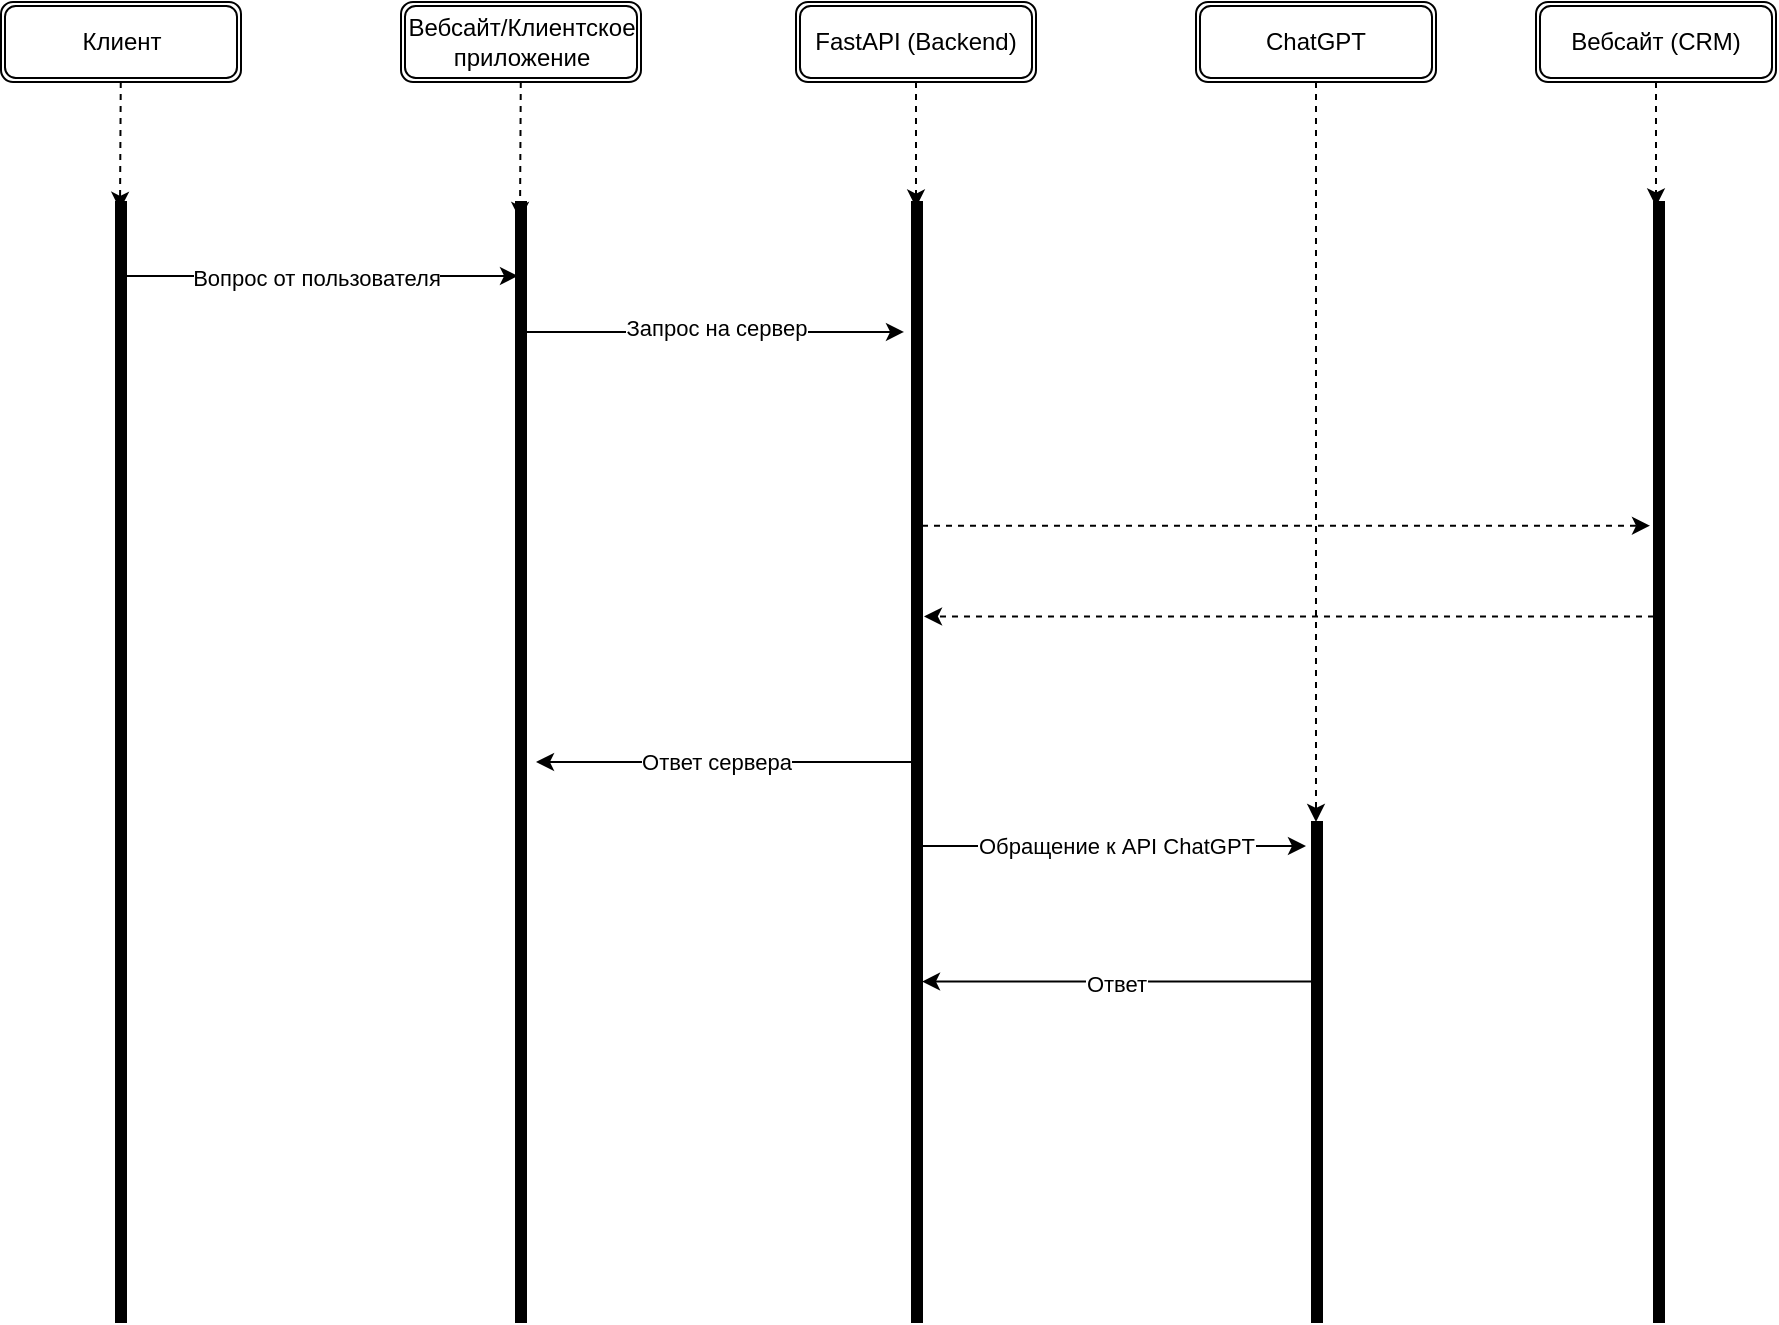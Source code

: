 <mxfile>
    <diagram id="pVMHrjWmogwYdBB5azaM" name="Страница 1">
        <mxGraphModel dx="1753" dy="1042" grid="1" gridSize="10" guides="1" tooltips="1" connect="1" arrows="1" fold="1" page="1" pageScale="1" pageWidth="827" pageHeight="1169" math="0" shadow="0">
            <root>
                <mxCell id="0"/>
                <mxCell id="1" parent="0"/>
                <mxCell id="253" style="edgeStyle=none;html=1;entryX=0.2;entryY=0.066;entryDx=0;entryDy=0;entryPerimeter=0;" edge="1" parent="1" source="251" target="252">
                    <mxGeometry relative="1" as="geometry"/>
                </mxCell>
                <mxCell id="265" value="Вопрос от пользователя" style="edgeLabel;html=1;align=center;verticalAlign=middle;resizable=0;points=[];" vertex="1" connectable="0" parent="253">
                    <mxGeometry x="-0.133" y="-1" relative="1" as="geometry">
                        <mxPoint x="10" as="offset"/>
                    </mxGeometry>
                </mxCell>
                <mxCell id="251" value="" style="html=1;points=[];perimeter=orthogonalPerimeter;fillColor=strokeColor;" vertex="1" parent="1">
                    <mxGeometry x="40" y="120" width="5" height="560" as="geometry"/>
                </mxCell>
                <mxCell id="266" style="edgeStyle=none;html=1;entryX=-0.8;entryY=0.116;entryDx=0;entryDy=0;entryPerimeter=0;" edge="1" parent="1" source="252" target="259">
                    <mxGeometry relative="1" as="geometry"/>
                </mxCell>
                <mxCell id="268" value="Запрос на сервер" style="edgeLabel;html=1;align=center;verticalAlign=middle;resizable=0;points=[];" vertex="1" connectable="0" parent="266">
                    <mxGeometry x="-0.175" y="2" relative="1" as="geometry">
                        <mxPoint x="17" as="offset"/>
                    </mxGeometry>
                </mxCell>
                <mxCell id="252" value="" style="html=1;points=[];perimeter=orthogonalPerimeter;fillColor=strokeColor;" vertex="1" parent="1">
                    <mxGeometry x="240" y="120" width="5" height="560" as="geometry"/>
                </mxCell>
                <mxCell id="255" style="edgeStyle=none;html=1;entryX=0.4;entryY=0.007;entryDx=0;entryDy=0;entryPerimeter=0;dashed=1;" edge="1" parent="1" source="254" target="251">
                    <mxGeometry relative="1" as="geometry"/>
                </mxCell>
                <mxCell id="254" value="Клиент" style="shape=ext;double=1;rounded=1;whiteSpace=wrap;html=1;" vertex="1" parent="1">
                    <mxGeometry x="-17.5" y="20" width="120" height="40" as="geometry"/>
                </mxCell>
                <mxCell id="258" style="edgeStyle=none;html=1;entryX=0.4;entryY=0.016;entryDx=0;entryDy=0;entryPerimeter=0;dashed=1;" edge="1" parent="1" source="257" target="252">
                    <mxGeometry relative="1" as="geometry"/>
                </mxCell>
                <mxCell id="257" value="Вебсайт/Клиентское приложение" style="shape=ext;double=1;rounded=1;whiteSpace=wrap;html=1;" vertex="1" parent="1">
                    <mxGeometry x="182.5" y="20" width="120" height="40" as="geometry"/>
                </mxCell>
                <mxCell id="267" style="edgeStyle=none;html=1;entryX=-0.6;entryY=0.048;entryDx=0;entryDy=0;entryPerimeter=0;" edge="1" parent="1" source="259" target="262">
                    <mxGeometry relative="1" as="geometry"/>
                </mxCell>
                <mxCell id="269" value="Обращение к API ChatGPT" style="edgeLabel;html=1;align=center;verticalAlign=middle;resizable=0;points=[];" vertex="1" connectable="0" parent="267">
                    <mxGeometry x="-0.125" relative="1" as="geometry">
                        <mxPoint x="13" as="offset"/>
                    </mxGeometry>
                </mxCell>
                <mxCell id="272" style="edgeStyle=none;html=1;entryX=2;entryY=0.5;entryDx=0;entryDy=0;entryPerimeter=0;" edge="1" parent="1" source="259" target="252">
                    <mxGeometry relative="1" as="geometry"/>
                </mxCell>
                <mxCell id="273" value="Ответ сервера" style="edgeLabel;html=1;align=center;verticalAlign=middle;resizable=0;points=[];" vertex="1" connectable="0" parent="272">
                    <mxGeometry x="0.404" y="1" relative="1" as="geometry">
                        <mxPoint x="34" y="-1" as="offset"/>
                    </mxGeometry>
                </mxCell>
                <mxCell id="275" style="edgeStyle=none;html=1;entryX=-0.4;entryY=0.289;entryDx=0;entryDy=0;entryPerimeter=0;dashed=1;" edge="1" parent="1" source="259" target="274">
                    <mxGeometry relative="1" as="geometry"/>
                </mxCell>
                <mxCell id="259" value="" style="html=1;points=[];perimeter=orthogonalPerimeter;fillColor=strokeColor;" vertex="1" parent="1">
                    <mxGeometry x="438" y="120" width="5" height="560" as="geometry"/>
                </mxCell>
                <mxCell id="261" style="edgeStyle=none;html=1;entryX=0.4;entryY=0.005;entryDx=0;entryDy=0;entryPerimeter=0;dashed=1;" edge="1" parent="1" source="260" target="259">
                    <mxGeometry relative="1" as="geometry"/>
                </mxCell>
                <mxCell id="260" value="FastAPI (Backend)" style="shape=ext;double=1;rounded=1;whiteSpace=wrap;html=1;" vertex="1" parent="1">
                    <mxGeometry x="380" y="20" width="120" height="40" as="geometry"/>
                </mxCell>
                <mxCell id="270" style="edgeStyle=none;html=1;entryX=1;entryY=0.696;entryDx=0;entryDy=0;entryPerimeter=0;" edge="1" parent="1" source="262" target="259">
                    <mxGeometry relative="1" as="geometry"/>
                </mxCell>
                <mxCell id="271" value="Ответ" style="edgeLabel;html=1;align=center;verticalAlign=middle;resizable=0;points=[];" vertex="1" connectable="0" parent="270">
                    <mxGeometry x="0.313" y="1" relative="1" as="geometry">
                        <mxPoint x="30" as="offset"/>
                    </mxGeometry>
                </mxCell>
                <mxCell id="262" value="" style="html=1;points=[];perimeter=orthogonalPerimeter;fillColor=strokeColor;" vertex="1" parent="1">
                    <mxGeometry x="638" y="430" width="5" height="250" as="geometry"/>
                </mxCell>
                <mxCell id="264" style="edgeStyle=none;html=1;dashed=1;" edge="1" parent="1" source="263" target="262">
                    <mxGeometry relative="1" as="geometry"/>
                </mxCell>
                <mxCell id="263" value="ChatGPT" style="shape=ext;double=1;rounded=1;whiteSpace=wrap;html=1;" vertex="1" parent="1">
                    <mxGeometry x="580" y="20" width="120" height="40" as="geometry"/>
                </mxCell>
                <mxCell id="278" style="edgeStyle=none;html=1;entryX=1.2;entryY=0.37;entryDx=0;entryDy=0;entryPerimeter=0;dashed=1;" edge="1" parent="1" source="274" target="259">
                    <mxGeometry relative="1" as="geometry"/>
                </mxCell>
                <mxCell id="274" value="" style="html=1;points=[];perimeter=orthogonalPerimeter;fillColor=strokeColor;" vertex="1" parent="1">
                    <mxGeometry x="809" y="120" width="5" height="560" as="geometry"/>
                </mxCell>
                <mxCell id="277" style="edgeStyle=none;html=1;entryX=0.2;entryY=0.004;entryDx=0;entryDy=0;entryPerimeter=0;dashed=1;" edge="1" parent="1" source="276" target="274">
                    <mxGeometry relative="1" as="geometry"/>
                </mxCell>
                <mxCell id="276" value="Вебсайт (CRM)" style="shape=ext;double=1;rounded=1;whiteSpace=wrap;html=1;" vertex="1" parent="1">
                    <mxGeometry x="750" y="20" width="120" height="40" as="geometry"/>
                </mxCell>
            </root>
        </mxGraphModel>
    </diagram>
</mxfile>